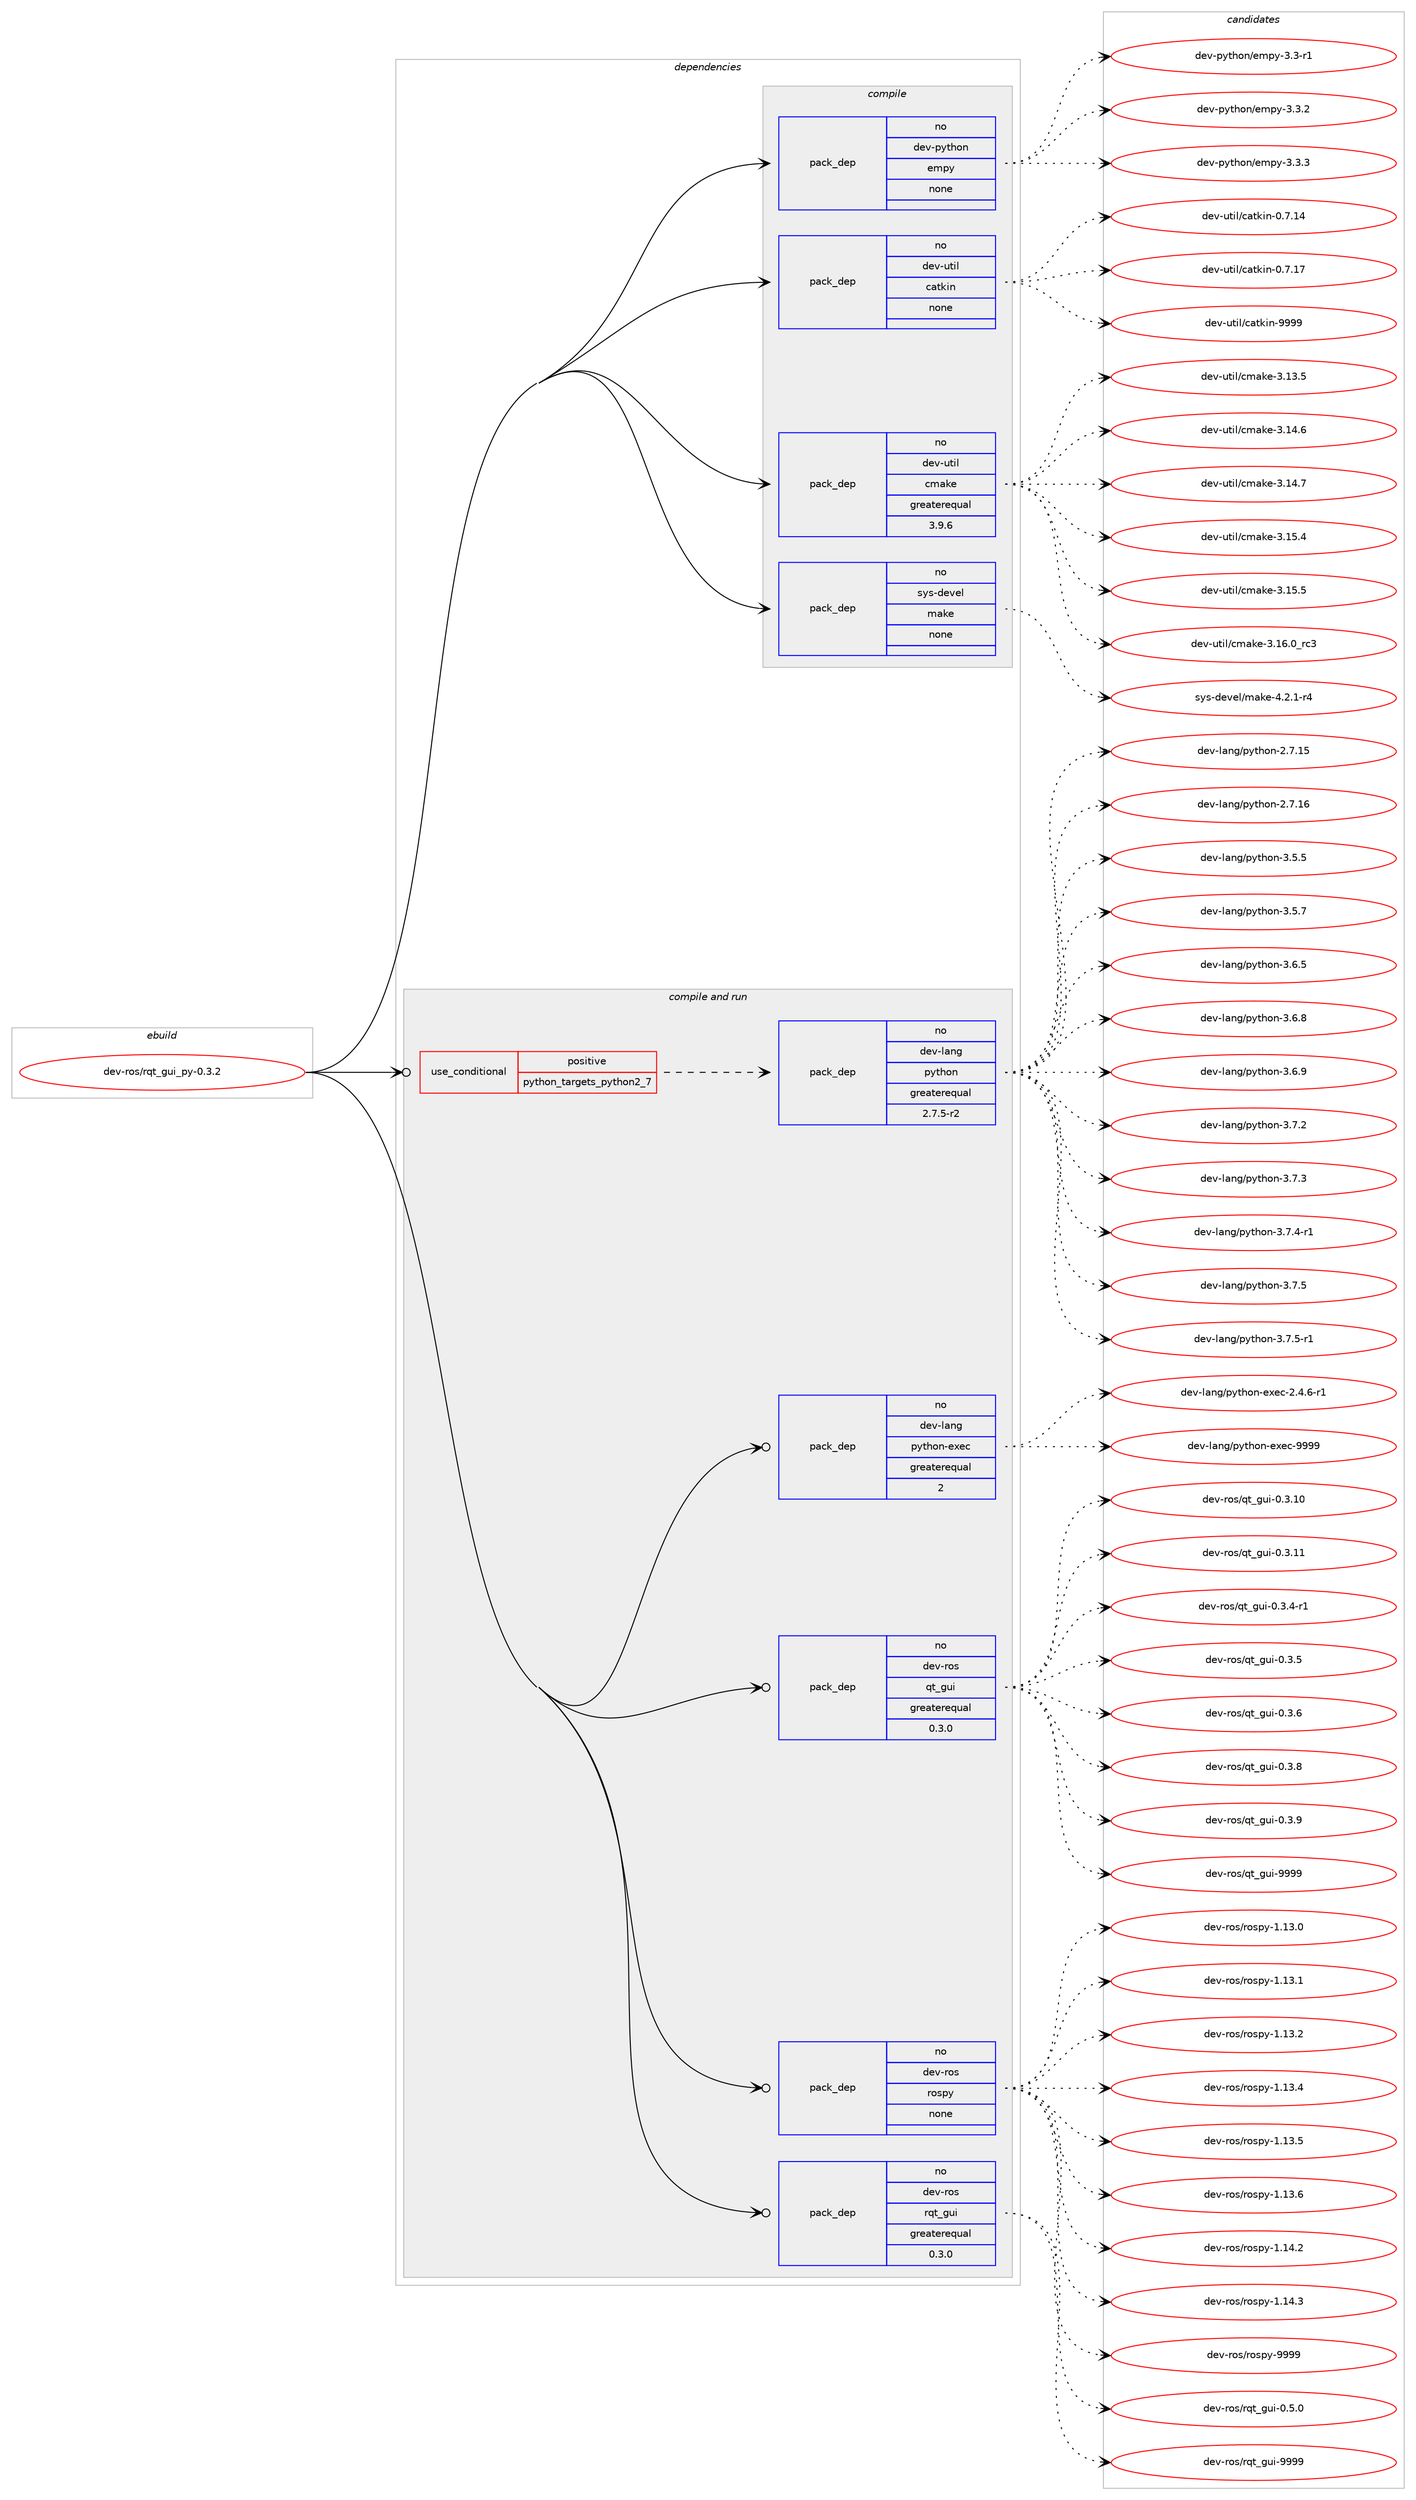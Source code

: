 digraph prolog {

# *************
# Graph options
# *************

newrank=true;
concentrate=true;
compound=true;
graph [rankdir=LR,fontname=Helvetica,fontsize=10,ranksep=1.5];#, ranksep=2.5, nodesep=0.2];
edge  [arrowhead=vee];
node  [fontname=Helvetica,fontsize=10];

# **********
# The ebuild
# **********

subgraph cluster_leftcol {
color=gray;
rank=same;
label=<<i>ebuild</i>>;
id [label="dev-ros/rqt_gui_py-0.3.2", color=red, width=4, href="../dev-ros/rqt_gui_py-0.3.2.svg"];
}

# ****************
# The dependencies
# ****************

subgraph cluster_midcol {
color=gray;
label=<<i>dependencies</i>>;
subgraph cluster_compile {
fillcolor="#eeeeee";
style=filled;
label=<<i>compile</i>>;
subgraph pack498294 {
dependency665471 [label=<<TABLE BORDER="0" CELLBORDER="1" CELLSPACING="0" CELLPADDING="4" WIDTH="220"><TR><TD ROWSPAN="6" CELLPADDING="30">pack_dep</TD></TR><TR><TD WIDTH="110">no</TD></TR><TR><TD>dev-python</TD></TR><TR><TD>empy</TD></TR><TR><TD>none</TD></TR><TR><TD></TD></TR></TABLE>>, shape=none, color=blue];
}
id:e -> dependency665471:w [weight=20,style="solid",arrowhead="vee"];
subgraph pack498295 {
dependency665472 [label=<<TABLE BORDER="0" CELLBORDER="1" CELLSPACING="0" CELLPADDING="4" WIDTH="220"><TR><TD ROWSPAN="6" CELLPADDING="30">pack_dep</TD></TR><TR><TD WIDTH="110">no</TD></TR><TR><TD>dev-util</TD></TR><TR><TD>catkin</TD></TR><TR><TD>none</TD></TR><TR><TD></TD></TR></TABLE>>, shape=none, color=blue];
}
id:e -> dependency665472:w [weight=20,style="solid",arrowhead="vee"];
subgraph pack498296 {
dependency665473 [label=<<TABLE BORDER="0" CELLBORDER="1" CELLSPACING="0" CELLPADDING="4" WIDTH="220"><TR><TD ROWSPAN="6" CELLPADDING="30">pack_dep</TD></TR><TR><TD WIDTH="110">no</TD></TR><TR><TD>dev-util</TD></TR><TR><TD>cmake</TD></TR><TR><TD>greaterequal</TD></TR><TR><TD>3.9.6</TD></TR></TABLE>>, shape=none, color=blue];
}
id:e -> dependency665473:w [weight=20,style="solid",arrowhead="vee"];
subgraph pack498297 {
dependency665474 [label=<<TABLE BORDER="0" CELLBORDER="1" CELLSPACING="0" CELLPADDING="4" WIDTH="220"><TR><TD ROWSPAN="6" CELLPADDING="30">pack_dep</TD></TR><TR><TD WIDTH="110">no</TD></TR><TR><TD>sys-devel</TD></TR><TR><TD>make</TD></TR><TR><TD>none</TD></TR><TR><TD></TD></TR></TABLE>>, shape=none, color=blue];
}
id:e -> dependency665474:w [weight=20,style="solid",arrowhead="vee"];
}
subgraph cluster_compileandrun {
fillcolor="#eeeeee";
style=filled;
label=<<i>compile and run</i>>;
subgraph cond155271 {
dependency665475 [label=<<TABLE BORDER="0" CELLBORDER="1" CELLSPACING="0" CELLPADDING="4"><TR><TD ROWSPAN="3" CELLPADDING="10">use_conditional</TD></TR><TR><TD>positive</TD></TR><TR><TD>python_targets_python2_7</TD></TR></TABLE>>, shape=none, color=red];
subgraph pack498298 {
dependency665476 [label=<<TABLE BORDER="0" CELLBORDER="1" CELLSPACING="0" CELLPADDING="4" WIDTH="220"><TR><TD ROWSPAN="6" CELLPADDING="30">pack_dep</TD></TR><TR><TD WIDTH="110">no</TD></TR><TR><TD>dev-lang</TD></TR><TR><TD>python</TD></TR><TR><TD>greaterequal</TD></TR><TR><TD>2.7.5-r2</TD></TR></TABLE>>, shape=none, color=blue];
}
dependency665475:e -> dependency665476:w [weight=20,style="dashed",arrowhead="vee"];
}
id:e -> dependency665475:w [weight=20,style="solid",arrowhead="odotvee"];
subgraph pack498299 {
dependency665477 [label=<<TABLE BORDER="0" CELLBORDER="1" CELLSPACING="0" CELLPADDING="4" WIDTH="220"><TR><TD ROWSPAN="6" CELLPADDING="30">pack_dep</TD></TR><TR><TD WIDTH="110">no</TD></TR><TR><TD>dev-lang</TD></TR><TR><TD>python-exec</TD></TR><TR><TD>greaterequal</TD></TR><TR><TD>2</TD></TR></TABLE>>, shape=none, color=blue];
}
id:e -> dependency665477:w [weight=20,style="solid",arrowhead="odotvee"];
subgraph pack498300 {
dependency665478 [label=<<TABLE BORDER="0" CELLBORDER="1" CELLSPACING="0" CELLPADDING="4" WIDTH="220"><TR><TD ROWSPAN="6" CELLPADDING="30">pack_dep</TD></TR><TR><TD WIDTH="110">no</TD></TR><TR><TD>dev-ros</TD></TR><TR><TD>qt_gui</TD></TR><TR><TD>greaterequal</TD></TR><TR><TD>0.3.0</TD></TR></TABLE>>, shape=none, color=blue];
}
id:e -> dependency665478:w [weight=20,style="solid",arrowhead="odotvee"];
subgraph pack498301 {
dependency665479 [label=<<TABLE BORDER="0" CELLBORDER="1" CELLSPACING="0" CELLPADDING="4" WIDTH="220"><TR><TD ROWSPAN="6" CELLPADDING="30">pack_dep</TD></TR><TR><TD WIDTH="110">no</TD></TR><TR><TD>dev-ros</TD></TR><TR><TD>rospy</TD></TR><TR><TD>none</TD></TR><TR><TD></TD></TR></TABLE>>, shape=none, color=blue];
}
id:e -> dependency665479:w [weight=20,style="solid",arrowhead="odotvee"];
subgraph pack498302 {
dependency665480 [label=<<TABLE BORDER="0" CELLBORDER="1" CELLSPACING="0" CELLPADDING="4" WIDTH="220"><TR><TD ROWSPAN="6" CELLPADDING="30">pack_dep</TD></TR><TR><TD WIDTH="110">no</TD></TR><TR><TD>dev-ros</TD></TR><TR><TD>rqt_gui</TD></TR><TR><TD>greaterequal</TD></TR><TR><TD>0.3.0</TD></TR></TABLE>>, shape=none, color=blue];
}
id:e -> dependency665480:w [weight=20,style="solid",arrowhead="odotvee"];
}
subgraph cluster_run {
fillcolor="#eeeeee";
style=filled;
label=<<i>run</i>>;
}
}

# **************
# The candidates
# **************

subgraph cluster_choices {
rank=same;
color=gray;
label=<<i>candidates</i>>;

subgraph choice498294 {
color=black;
nodesep=1;
choice1001011184511212111610411111047101109112121455146514511449 [label="dev-python/empy-3.3-r1", color=red, width=4,href="../dev-python/empy-3.3-r1.svg"];
choice1001011184511212111610411111047101109112121455146514650 [label="dev-python/empy-3.3.2", color=red, width=4,href="../dev-python/empy-3.3.2.svg"];
choice1001011184511212111610411111047101109112121455146514651 [label="dev-python/empy-3.3.3", color=red, width=4,href="../dev-python/empy-3.3.3.svg"];
dependency665471:e -> choice1001011184511212111610411111047101109112121455146514511449:w [style=dotted,weight="100"];
dependency665471:e -> choice1001011184511212111610411111047101109112121455146514650:w [style=dotted,weight="100"];
dependency665471:e -> choice1001011184511212111610411111047101109112121455146514651:w [style=dotted,weight="100"];
}
subgraph choice498295 {
color=black;
nodesep=1;
choice1001011184511711610510847999711610710511045484655464952 [label="dev-util/catkin-0.7.14", color=red, width=4,href="../dev-util/catkin-0.7.14.svg"];
choice1001011184511711610510847999711610710511045484655464955 [label="dev-util/catkin-0.7.17", color=red, width=4,href="../dev-util/catkin-0.7.17.svg"];
choice100101118451171161051084799971161071051104557575757 [label="dev-util/catkin-9999", color=red, width=4,href="../dev-util/catkin-9999.svg"];
dependency665472:e -> choice1001011184511711610510847999711610710511045484655464952:w [style=dotted,weight="100"];
dependency665472:e -> choice1001011184511711610510847999711610710511045484655464955:w [style=dotted,weight="100"];
dependency665472:e -> choice100101118451171161051084799971161071051104557575757:w [style=dotted,weight="100"];
}
subgraph choice498296 {
color=black;
nodesep=1;
choice1001011184511711610510847991099710710145514649514653 [label="dev-util/cmake-3.13.5", color=red, width=4,href="../dev-util/cmake-3.13.5.svg"];
choice1001011184511711610510847991099710710145514649524654 [label="dev-util/cmake-3.14.6", color=red, width=4,href="../dev-util/cmake-3.14.6.svg"];
choice1001011184511711610510847991099710710145514649524655 [label="dev-util/cmake-3.14.7", color=red, width=4,href="../dev-util/cmake-3.14.7.svg"];
choice1001011184511711610510847991099710710145514649534652 [label="dev-util/cmake-3.15.4", color=red, width=4,href="../dev-util/cmake-3.15.4.svg"];
choice1001011184511711610510847991099710710145514649534653 [label="dev-util/cmake-3.15.5", color=red, width=4,href="../dev-util/cmake-3.15.5.svg"];
choice1001011184511711610510847991099710710145514649544648951149951 [label="dev-util/cmake-3.16.0_rc3", color=red, width=4,href="../dev-util/cmake-3.16.0_rc3.svg"];
dependency665473:e -> choice1001011184511711610510847991099710710145514649514653:w [style=dotted,weight="100"];
dependency665473:e -> choice1001011184511711610510847991099710710145514649524654:w [style=dotted,weight="100"];
dependency665473:e -> choice1001011184511711610510847991099710710145514649524655:w [style=dotted,weight="100"];
dependency665473:e -> choice1001011184511711610510847991099710710145514649534652:w [style=dotted,weight="100"];
dependency665473:e -> choice1001011184511711610510847991099710710145514649534653:w [style=dotted,weight="100"];
dependency665473:e -> choice1001011184511711610510847991099710710145514649544648951149951:w [style=dotted,weight="100"];
}
subgraph choice498297 {
color=black;
nodesep=1;
choice1151211154510010111810110847109971071014552465046494511452 [label="sys-devel/make-4.2.1-r4", color=red, width=4,href="../sys-devel/make-4.2.1-r4.svg"];
dependency665474:e -> choice1151211154510010111810110847109971071014552465046494511452:w [style=dotted,weight="100"];
}
subgraph choice498298 {
color=black;
nodesep=1;
choice10010111845108971101034711212111610411111045504655464953 [label="dev-lang/python-2.7.15", color=red, width=4,href="../dev-lang/python-2.7.15.svg"];
choice10010111845108971101034711212111610411111045504655464954 [label="dev-lang/python-2.7.16", color=red, width=4,href="../dev-lang/python-2.7.16.svg"];
choice100101118451089711010347112121116104111110455146534653 [label="dev-lang/python-3.5.5", color=red, width=4,href="../dev-lang/python-3.5.5.svg"];
choice100101118451089711010347112121116104111110455146534655 [label="dev-lang/python-3.5.7", color=red, width=4,href="../dev-lang/python-3.5.7.svg"];
choice100101118451089711010347112121116104111110455146544653 [label="dev-lang/python-3.6.5", color=red, width=4,href="../dev-lang/python-3.6.5.svg"];
choice100101118451089711010347112121116104111110455146544656 [label="dev-lang/python-3.6.8", color=red, width=4,href="../dev-lang/python-3.6.8.svg"];
choice100101118451089711010347112121116104111110455146544657 [label="dev-lang/python-3.6.9", color=red, width=4,href="../dev-lang/python-3.6.9.svg"];
choice100101118451089711010347112121116104111110455146554650 [label="dev-lang/python-3.7.2", color=red, width=4,href="../dev-lang/python-3.7.2.svg"];
choice100101118451089711010347112121116104111110455146554651 [label="dev-lang/python-3.7.3", color=red, width=4,href="../dev-lang/python-3.7.3.svg"];
choice1001011184510897110103471121211161041111104551465546524511449 [label="dev-lang/python-3.7.4-r1", color=red, width=4,href="../dev-lang/python-3.7.4-r1.svg"];
choice100101118451089711010347112121116104111110455146554653 [label="dev-lang/python-3.7.5", color=red, width=4,href="../dev-lang/python-3.7.5.svg"];
choice1001011184510897110103471121211161041111104551465546534511449 [label="dev-lang/python-3.7.5-r1", color=red, width=4,href="../dev-lang/python-3.7.5-r1.svg"];
dependency665476:e -> choice10010111845108971101034711212111610411111045504655464953:w [style=dotted,weight="100"];
dependency665476:e -> choice10010111845108971101034711212111610411111045504655464954:w [style=dotted,weight="100"];
dependency665476:e -> choice100101118451089711010347112121116104111110455146534653:w [style=dotted,weight="100"];
dependency665476:e -> choice100101118451089711010347112121116104111110455146534655:w [style=dotted,weight="100"];
dependency665476:e -> choice100101118451089711010347112121116104111110455146544653:w [style=dotted,weight="100"];
dependency665476:e -> choice100101118451089711010347112121116104111110455146544656:w [style=dotted,weight="100"];
dependency665476:e -> choice100101118451089711010347112121116104111110455146544657:w [style=dotted,weight="100"];
dependency665476:e -> choice100101118451089711010347112121116104111110455146554650:w [style=dotted,weight="100"];
dependency665476:e -> choice100101118451089711010347112121116104111110455146554651:w [style=dotted,weight="100"];
dependency665476:e -> choice1001011184510897110103471121211161041111104551465546524511449:w [style=dotted,weight="100"];
dependency665476:e -> choice100101118451089711010347112121116104111110455146554653:w [style=dotted,weight="100"];
dependency665476:e -> choice1001011184510897110103471121211161041111104551465546534511449:w [style=dotted,weight="100"];
}
subgraph choice498299 {
color=black;
nodesep=1;
choice10010111845108971101034711212111610411111045101120101994550465246544511449 [label="dev-lang/python-exec-2.4.6-r1", color=red, width=4,href="../dev-lang/python-exec-2.4.6-r1.svg"];
choice10010111845108971101034711212111610411111045101120101994557575757 [label="dev-lang/python-exec-9999", color=red, width=4,href="../dev-lang/python-exec-9999.svg"];
dependency665477:e -> choice10010111845108971101034711212111610411111045101120101994550465246544511449:w [style=dotted,weight="100"];
dependency665477:e -> choice10010111845108971101034711212111610411111045101120101994557575757:w [style=dotted,weight="100"];
}
subgraph choice498300 {
color=black;
nodesep=1;
choice10010111845114111115471131169510311710545484651464948 [label="dev-ros/qt_gui-0.3.10", color=red, width=4,href="../dev-ros/qt_gui-0.3.10.svg"];
choice10010111845114111115471131169510311710545484651464949 [label="dev-ros/qt_gui-0.3.11", color=red, width=4,href="../dev-ros/qt_gui-0.3.11.svg"];
choice1001011184511411111547113116951031171054548465146524511449 [label="dev-ros/qt_gui-0.3.4-r1", color=red, width=4,href="../dev-ros/qt_gui-0.3.4-r1.svg"];
choice100101118451141111154711311695103117105454846514653 [label="dev-ros/qt_gui-0.3.5", color=red, width=4,href="../dev-ros/qt_gui-0.3.5.svg"];
choice100101118451141111154711311695103117105454846514654 [label="dev-ros/qt_gui-0.3.6", color=red, width=4,href="../dev-ros/qt_gui-0.3.6.svg"];
choice100101118451141111154711311695103117105454846514656 [label="dev-ros/qt_gui-0.3.8", color=red, width=4,href="../dev-ros/qt_gui-0.3.8.svg"];
choice100101118451141111154711311695103117105454846514657 [label="dev-ros/qt_gui-0.3.9", color=red, width=4,href="../dev-ros/qt_gui-0.3.9.svg"];
choice1001011184511411111547113116951031171054557575757 [label="dev-ros/qt_gui-9999", color=red, width=4,href="../dev-ros/qt_gui-9999.svg"];
dependency665478:e -> choice10010111845114111115471131169510311710545484651464948:w [style=dotted,weight="100"];
dependency665478:e -> choice10010111845114111115471131169510311710545484651464949:w [style=dotted,weight="100"];
dependency665478:e -> choice1001011184511411111547113116951031171054548465146524511449:w [style=dotted,weight="100"];
dependency665478:e -> choice100101118451141111154711311695103117105454846514653:w [style=dotted,weight="100"];
dependency665478:e -> choice100101118451141111154711311695103117105454846514654:w [style=dotted,weight="100"];
dependency665478:e -> choice100101118451141111154711311695103117105454846514656:w [style=dotted,weight="100"];
dependency665478:e -> choice100101118451141111154711311695103117105454846514657:w [style=dotted,weight="100"];
dependency665478:e -> choice1001011184511411111547113116951031171054557575757:w [style=dotted,weight="100"];
}
subgraph choice498301 {
color=black;
nodesep=1;
choice100101118451141111154711411111511212145494649514648 [label="dev-ros/rospy-1.13.0", color=red, width=4,href="../dev-ros/rospy-1.13.0.svg"];
choice100101118451141111154711411111511212145494649514649 [label="dev-ros/rospy-1.13.1", color=red, width=4,href="../dev-ros/rospy-1.13.1.svg"];
choice100101118451141111154711411111511212145494649514650 [label="dev-ros/rospy-1.13.2", color=red, width=4,href="../dev-ros/rospy-1.13.2.svg"];
choice100101118451141111154711411111511212145494649514652 [label="dev-ros/rospy-1.13.4", color=red, width=4,href="../dev-ros/rospy-1.13.4.svg"];
choice100101118451141111154711411111511212145494649514653 [label="dev-ros/rospy-1.13.5", color=red, width=4,href="../dev-ros/rospy-1.13.5.svg"];
choice100101118451141111154711411111511212145494649514654 [label="dev-ros/rospy-1.13.6", color=red, width=4,href="../dev-ros/rospy-1.13.6.svg"];
choice100101118451141111154711411111511212145494649524650 [label="dev-ros/rospy-1.14.2", color=red, width=4,href="../dev-ros/rospy-1.14.2.svg"];
choice100101118451141111154711411111511212145494649524651 [label="dev-ros/rospy-1.14.3", color=red, width=4,href="../dev-ros/rospy-1.14.3.svg"];
choice10010111845114111115471141111151121214557575757 [label="dev-ros/rospy-9999", color=red, width=4,href="../dev-ros/rospy-9999.svg"];
dependency665479:e -> choice100101118451141111154711411111511212145494649514648:w [style=dotted,weight="100"];
dependency665479:e -> choice100101118451141111154711411111511212145494649514649:w [style=dotted,weight="100"];
dependency665479:e -> choice100101118451141111154711411111511212145494649514650:w [style=dotted,weight="100"];
dependency665479:e -> choice100101118451141111154711411111511212145494649514652:w [style=dotted,weight="100"];
dependency665479:e -> choice100101118451141111154711411111511212145494649514653:w [style=dotted,weight="100"];
dependency665479:e -> choice100101118451141111154711411111511212145494649514654:w [style=dotted,weight="100"];
dependency665479:e -> choice100101118451141111154711411111511212145494649524650:w [style=dotted,weight="100"];
dependency665479:e -> choice100101118451141111154711411111511212145494649524651:w [style=dotted,weight="100"];
dependency665479:e -> choice10010111845114111115471141111151121214557575757:w [style=dotted,weight="100"];
}
subgraph choice498302 {
color=black;
nodesep=1;
choice100101118451141111154711411311695103117105454846534648 [label="dev-ros/rqt_gui-0.5.0", color=red, width=4,href="../dev-ros/rqt_gui-0.5.0.svg"];
choice1001011184511411111547114113116951031171054557575757 [label="dev-ros/rqt_gui-9999", color=red, width=4,href="../dev-ros/rqt_gui-9999.svg"];
dependency665480:e -> choice100101118451141111154711411311695103117105454846534648:w [style=dotted,weight="100"];
dependency665480:e -> choice1001011184511411111547114113116951031171054557575757:w [style=dotted,weight="100"];
}
}

}
